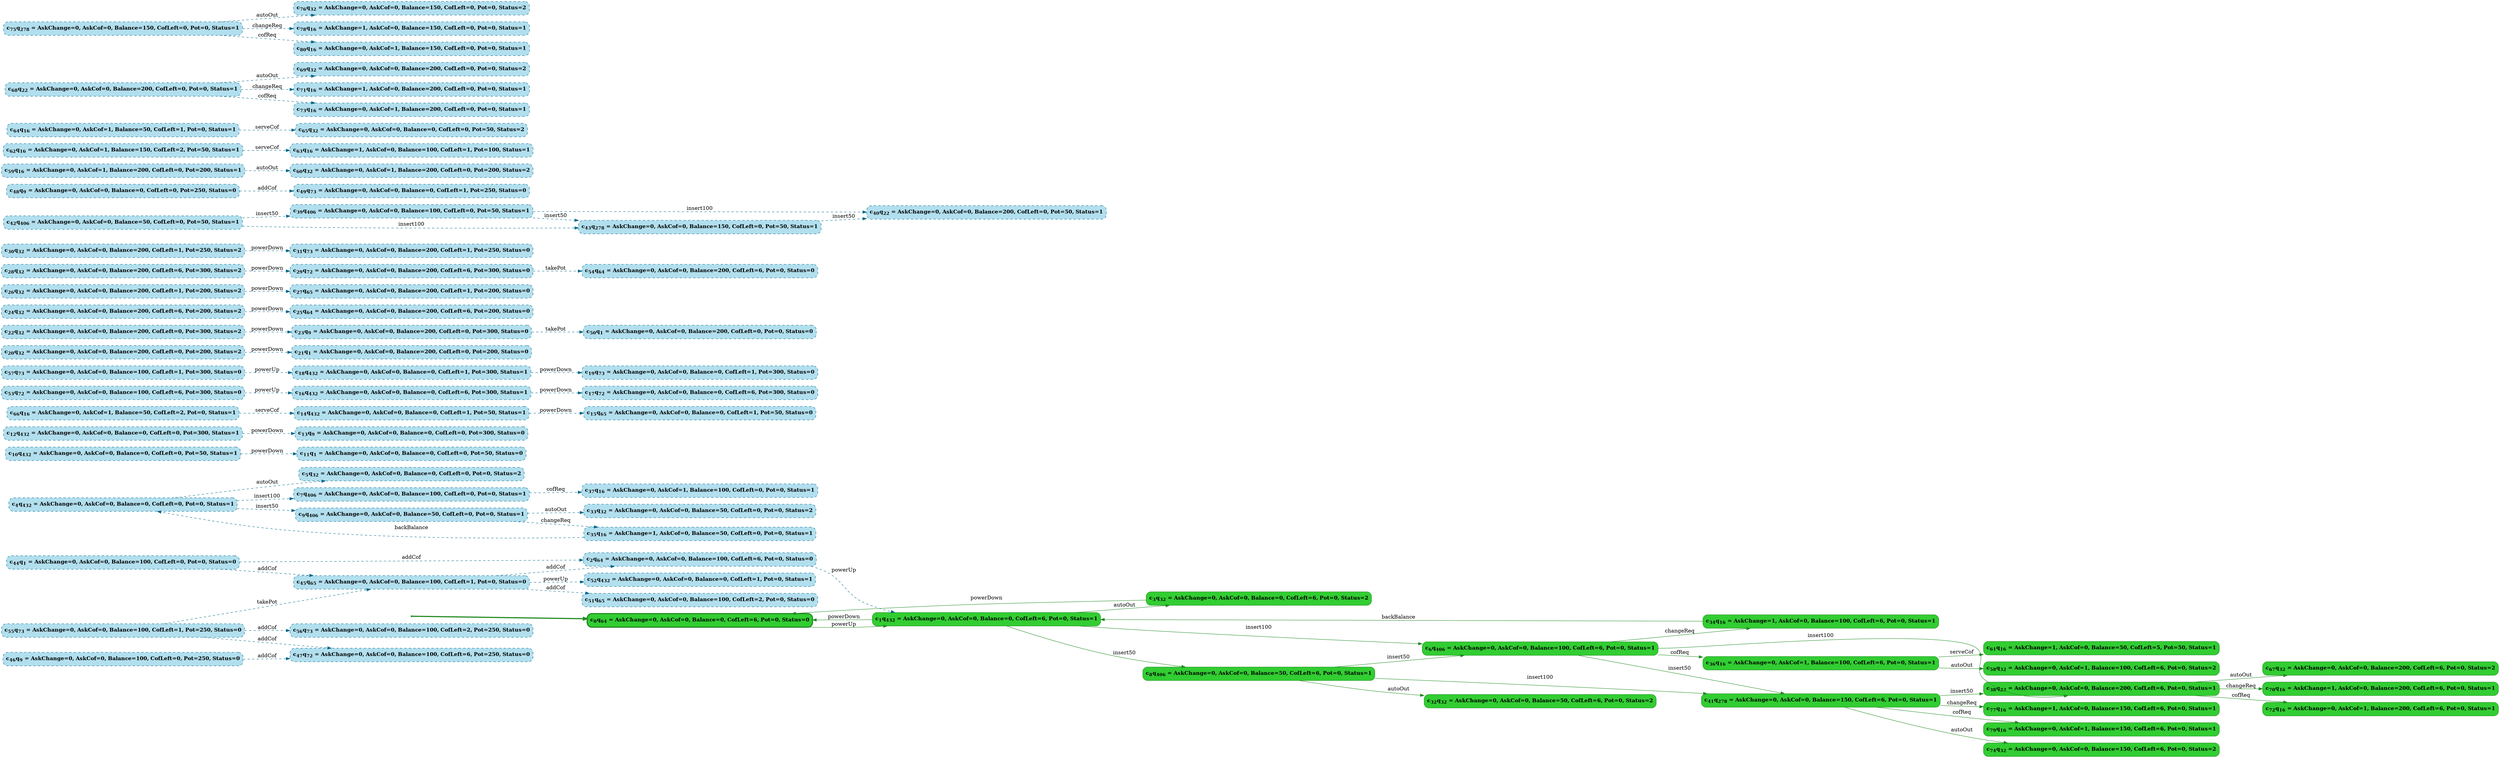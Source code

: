 digraph g {

	rankdir="LR"

	__invisible__[shape="point", color="forestgreen"]
	c0q64[label=<<b>c<sub>0</sub>q<sub>64</sub> = AskChange=0, AskCof=0, Balance=0, CofLeft=6, Pot=0, Status=0</b>>, shape="box", style="rounded, filled", fillcolor="limegreen", color="forestgreen", penwidth=3] // Initial
	c1q432[label=<<b>c<sub>1</sub>q<sub>432</sub> = AskChange=0, AskCof=0, Balance=0, CofLeft=6, Pot=0, Status=1</b>>, shape="box", style="rounded, filled", fillcolor="limegreen", color="forestgreen"]
	c3q32[label=<<b>c<sub>3</sub>q<sub>32</sub> = AskChange=0, AskCof=0, Balance=0, CofLeft=6, Pot=0, Status=2</b>>, shape="box", style="rounded, filled", fillcolor="limegreen", color="forestgreen"]
	c6q406[label=<<b>c<sub>6</sub>q<sub>406</sub> = AskChange=0, AskCof=0, Balance=100, CofLeft=6, Pot=0, Status=1</b>>, shape="box", style="rounded, filled", fillcolor="limegreen", color="forestgreen"]
	c34q16[label=<<b>c<sub>34</sub>q<sub>16</sub> = AskChange=1, AskCof=0, Balance=100, CofLeft=6, Pot=0, Status=1</b>>, shape="box", style="rounded, filled", fillcolor="limegreen", color="forestgreen"]
	c36q16[label=<<b>c<sub>36</sub>q<sub>16</sub> = AskChange=0, AskCof=1, Balance=100, CofLeft=6, Pot=0, Status=1</b>>, shape="box", style="rounded, filled", fillcolor="limegreen", color="forestgreen"]
	c58q32[label=<<b>c<sub>58</sub>q<sub>32</sub> = AskChange=0, AskCof=1, Balance=100, CofLeft=6, Pot=0, Status=2</b>>, shape="box", style="rounded, filled", fillcolor="limegreen", color="forestgreen"]
	c61q16[label=<<b>c<sub>61</sub>q<sub>16</sub> = AskChange=1, AskCof=0, Balance=50, CofLeft=5, Pot=50, Status=1</b>>, shape="box", style="rounded, filled", fillcolor="limegreen", color="forestgreen"]
	c38q22[label=<<b>c<sub>38</sub>q<sub>22</sub> = AskChange=0, AskCof=0, Balance=200, CofLeft=6, Pot=0, Status=1</b>>, shape="box", style="rounded, filled", fillcolor="limegreen", color="forestgreen"]
	c67q32[label=<<b>c<sub>67</sub>q<sub>32</sub> = AskChange=0, AskCof=0, Balance=200, CofLeft=6, Pot=0, Status=2</b>>, shape="box", style="rounded, filled", fillcolor="limegreen", color="forestgreen"]
	c70q16[label=<<b>c<sub>70</sub>q<sub>16</sub> = AskChange=1, AskCof=0, Balance=200, CofLeft=6, Pot=0, Status=1</b>>, shape="box", style="rounded, filled", fillcolor="limegreen", color="forestgreen"]
	c72q16[label=<<b>c<sub>72</sub>q<sub>16</sub> = AskChange=0, AskCof=1, Balance=200, CofLeft=6, Pot=0, Status=1</b>>, shape="box", style="rounded, filled", fillcolor="limegreen", color="forestgreen"]
	c41q278[label=<<b>c<sub>41</sub>q<sub>278</sub> = AskChange=0, AskCof=0, Balance=150, CofLeft=6, Pot=0, Status=1</b>>, shape="box", style="rounded, filled", fillcolor="limegreen", color="forestgreen"]
	c74q32[label=<<b>c<sub>74</sub>q<sub>32</sub> = AskChange=0, AskCof=0, Balance=150, CofLeft=6, Pot=0, Status=2</b>>, shape="box", style="rounded, filled", fillcolor="limegreen", color="forestgreen"]
	c77q16[label=<<b>c<sub>77</sub>q<sub>16</sub> = AskChange=1, AskCof=0, Balance=150, CofLeft=6, Pot=0, Status=1</b>>, shape="box", style="rounded, filled", fillcolor="limegreen", color="forestgreen"]
	c79q16[label=<<b>c<sub>79</sub>q<sub>16</sub> = AskChange=0, AskCof=1, Balance=150, CofLeft=6, Pot=0, Status=1</b>>, shape="box", style="rounded, filled", fillcolor="limegreen", color="forestgreen"]
	c8q406[label=<<b>c<sub>8</sub>q<sub>406</sub> = AskChange=0, AskCof=0, Balance=50, CofLeft=6, Pot=0, Status=1</b>>, shape="box", style="rounded, filled", fillcolor="limegreen", color="forestgreen"]
	c32q32[label=<<b>c<sub>32</sub>q<sub>32</sub> = AskChange=0, AskCof=0, Balance=50, CofLeft=6, Pot=0, Status=2</b>>, shape="box", style="rounded, filled", fillcolor="limegreen", color="forestgreen"]
	c2q64[label=<<b>c<sub>2</sub>q<sub>64</sub> = AskChange=0, AskCof=0, Balance=100, CofLeft=6, Pot=0, Status=0</b>>, shape="box", style="rounded, filled, dashed", fillcolor="lightblue2", color="deepskyblue4"]
	c4q432[label=<<b>c<sub>4</sub>q<sub>432</sub> = AskChange=0, AskCof=0, Balance=0, CofLeft=0, Pot=0, Status=1</b>>, shape="box", style="rounded, filled, dashed", fillcolor="lightblue2", color="deepskyblue4"]
	c5q32[label=<<b>c<sub>5</sub>q<sub>32</sub> = AskChange=0, AskCof=0, Balance=0, CofLeft=0, Pot=0, Status=2</b>>, shape="box", style="rounded, filled, dashed", fillcolor="lightblue2", color="deepskyblue4"]
	c7q406[label=<<b>c<sub>7</sub>q<sub>406</sub> = AskChange=0, AskCof=0, Balance=100, CofLeft=0, Pot=0, Status=1</b>>, shape="box", style="rounded, filled, dashed", fillcolor="lightblue2", color="deepskyblue4"]
	c9q406[label=<<b>c<sub>9</sub>q<sub>406</sub> = AskChange=0, AskCof=0, Balance=50, CofLeft=0, Pot=0, Status=1</b>>, shape="box", style="rounded, filled, dashed", fillcolor="lightblue2", color="deepskyblue4"]
	c10q432[label=<<b>c<sub>10</sub>q<sub>432</sub> = AskChange=0, AskCof=0, Balance=0, CofLeft=0, Pot=50, Status=1</b>>, shape="box", style="rounded, filled, dashed", fillcolor="lightblue2", color="deepskyblue4"]
	c11q1[label=<<b>c<sub>11</sub>q<sub>1</sub> = AskChange=0, AskCof=0, Balance=0, CofLeft=0, Pot=50, Status=0</b>>, shape="box", style="rounded, filled, dashed", fillcolor="lightblue2", color="deepskyblue4"]
	c12q432[label=<<b>c<sub>12</sub>q<sub>432</sub> = AskChange=0, AskCof=0, Balance=0, CofLeft=0, Pot=300, Status=1</b>>, shape="box", style="rounded, filled, dashed", fillcolor="lightblue2", color="deepskyblue4"]
	c13q9[label=<<b>c<sub>13</sub>q<sub>9</sub> = AskChange=0, AskCof=0, Balance=0, CofLeft=0, Pot=300, Status=0</b>>, shape="box", style="rounded, filled, dashed", fillcolor="lightblue2", color="deepskyblue4"]
	c14q432[label=<<b>c<sub>14</sub>q<sub>432</sub> = AskChange=0, AskCof=0, Balance=0, CofLeft=1, Pot=50, Status=1</b>>, shape="box", style="rounded, filled, dashed", fillcolor="lightblue2", color="deepskyblue4"]
	c15q65[label=<<b>c<sub>15</sub>q<sub>65</sub> = AskChange=0, AskCof=0, Balance=0, CofLeft=1, Pot=50, Status=0</b>>, shape="box", style="rounded, filled, dashed", fillcolor="lightblue2", color="deepskyblue4"]
	c16q432[label=<<b>c<sub>16</sub>q<sub>432</sub> = AskChange=0, AskCof=0, Balance=0, CofLeft=6, Pot=300, Status=1</b>>, shape="box", style="rounded, filled, dashed", fillcolor="lightblue2", color="deepskyblue4"]
	c17q72[label=<<b>c<sub>17</sub>q<sub>72</sub> = AskChange=0, AskCof=0, Balance=0, CofLeft=6, Pot=300, Status=0</b>>, shape="box", style="rounded, filled, dashed", fillcolor="lightblue2", color="deepskyblue4"]
	c18q432[label=<<b>c<sub>18</sub>q<sub>432</sub> = AskChange=0, AskCof=0, Balance=0, CofLeft=1, Pot=300, Status=1</b>>, shape="box", style="rounded, filled, dashed", fillcolor="lightblue2", color="deepskyblue4"]
	c19q73[label=<<b>c<sub>19</sub>q<sub>73</sub> = AskChange=0, AskCof=0, Balance=0, CofLeft=1, Pot=300, Status=0</b>>, shape="box", style="rounded, filled, dashed", fillcolor="lightblue2", color="deepskyblue4"]
	c20q32[label=<<b>c<sub>20</sub>q<sub>32</sub> = AskChange=0, AskCof=0, Balance=200, CofLeft=0, Pot=200, Status=2</b>>, shape="box", style="rounded, filled, dashed", fillcolor="lightblue2", color="deepskyblue4"]
	c21q1[label=<<b>c<sub>21</sub>q<sub>1</sub> = AskChange=0, AskCof=0, Balance=200, CofLeft=0, Pot=200, Status=0</b>>, shape="box", style="rounded, filled, dashed", fillcolor="lightblue2", color="deepskyblue4"]
	c22q32[label=<<b>c<sub>22</sub>q<sub>32</sub> = AskChange=0, AskCof=0, Balance=200, CofLeft=0, Pot=300, Status=2</b>>, shape="box", style="rounded, filled, dashed", fillcolor="lightblue2", color="deepskyblue4"]
	c23q9[label=<<b>c<sub>23</sub>q<sub>9</sub> = AskChange=0, AskCof=0, Balance=200, CofLeft=0, Pot=300, Status=0</b>>, shape="box", style="rounded, filled, dashed", fillcolor="lightblue2", color="deepskyblue4"]
	c24q32[label=<<b>c<sub>24</sub>q<sub>32</sub> = AskChange=0, AskCof=0, Balance=200, CofLeft=6, Pot=200, Status=2</b>>, shape="box", style="rounded, filled, dashed", fillcolor="lightblue2", color="deepskyblue4"]
	c25q64[label=<<b>c<sub>25</sub>q<sub>64</sub> = AskChange=0, AskCof=0, Balance=200, CofLeft=6, Pot=200, Status=0</b>>, shape="box", style="rounded, filled, dashed", fillcolor="lightblue2", color="deepskyblue4"]
	c26q32[label=<<b>c<sub>26</sub>q<sub>32</sub> = AskChange=0, AskCof=0, Balance=200, CofLeft=1, Pot=200, Status=2</b>>, shape="box", style="rounded, filled, dashed", fillcolor="lightblue2", color="deepskyblue4"]
	c27q65[label=<<b>c<sub>27</sub>q<sub>65</sub> = AskChange=0, AskCof=0, Balance=200, CofLeft=1, Pot=200, Status=0</b>>, shape="box", style="rounded, filled, dashed", fillcolor="lightblue2", color="deepskyblue4"]
	c28q32[label=<<b>c<sub>28</sub>q<sub>32</sub> = AskChange=0, AskCof=0, Balance=200, CofLeft=6, Pot=300, Status=2</b>>, shape="box", style="rounded, filled, dashed", fillcolor="lightblue2", color="deepskyblue4"]
	c29q72[label=<<b>c<sub>29</sub>q<sub>72</sub> = AskChange=0, AskCof=0, Balance=200, CofLeft=6, Pot=300, Status=0</b>>, shape="box", style="rounded, filled, dashed", fillcolor="lightblue2", color="deepskyblue4"]
	c30q32[label=<<b>c<sub>30</sub>q<sub>32</sub> = AskChange=0, AskCof=0, Balance=200, CofLeft=1, Pot=250, Status=2</b>>, shape="box", style="rounded, filled, dashed", fillcolor="lightblue2", color="deepskyblue4"]
	c31q73[label=<<b>c<sub>31</sub>q<sub>73</sub> = AskChange=0, AskCof=0, Balance=200, CofLeft=1, Pot=250, Status=0</b>>, shape="box", style="rounded, filled, dashed", fillcolor="lightblue2", color="deepskyblue4"]
	c33q32[label=<<b>c<sub>33</sub>q<sub>32</sub> = AskChange=0, AskCof=0, Balance=50, CofLeft=0, Pot=0, Status=2</b>>, shape="box", style="rounded, filled, dashed", fillcolor="lightblue2", color="deepskyblue4"]
	c35q16[label=<<b>c<sub>35</sub>q<sub>16</sub> = AskChange=1, AskCof=0, Balance=50, CofLeft=0, Pot=0, Status=1</b>>, shape="box", style="rounded, filled, dashed", fillcolor="lightblue2", color="deepskyblue4"]
	c37q16[label=<<b>c<sub>37</sub>q<sub>16</sub> = AskChange=0, AskCof=1, Balance=100, CofLeft=0, Pot=0, Status=1</b>>, shape="box", style="rounded, filled, dashed", fillcolor="lightblue2", color="deepskyblue4"]
	c39q406[label=<<b>c<sub>39</sub>q<sub>406</sub> = AskChange=0, AskCof=0, Balance=100, CofLeft=0, Pot=50, Status=1</b>>, shape="box", style="rounded, filled, dashed", fillcolor="lightblue2", color="deepskyblue4"]
	c40q22[label=<<b>c<sub>40</sub>q<sub>22</sub> = AskChange=0, AskCof=0, Balance=200, CofLeft=0, Pot=50, Status=1</b>>, shape="box", style="rounded, filled, dashed", fillcolor="lightblue2", color="deepskyblue4"]
	c42q406[label=<<b>c<sub>42</sub>q<sub>406</sub> = AskChange=0, AskCof=0, Balance=50, CofLeft=0, Pot=50, Status=1</b>>, shape="box", style="rounded, filled, dashed", fillcolor="lightblue2", color="deepskyblue4"]
	c43q278[label=<<b>c<sub>43</sub>q<sub>278</sub> = AskChange=0, AskCof=0, Balance=150, CofLeft=0, Pot=50, Status=1</b>>, shape="box", style="rounded, filled, dashed", fillcolor="lightblue2", color="deepskyblue4"]
	c44q1[label=<<b>c<sub>44</sub>q<sub>1</sub> = AskChange=0, AskCof=0, Balance=100, CofLeft=0, Pot=0, Status=0</b>>, shape="box", style="rounded, filled, dashed", fillcolor="lightblue2", color="deepskyblue4"]
	c45q65[label=<<b>c<sub>45</sub>q<sub>65</sub> = AskChange=0, AskCof=0, Balance=100, CofLeft=1, Pot=0, Status=0</b>>, shape="box", style="rounded, filled, dashed", fillcolor="lightblue2", color="deepskyblue4"]
	c46q9[label=<<b>c<sub>46</sub>q<sub>9</sub> = AskChange=0, AskCof=0, Balance=100, CofLeft=0, Pot=250, Status=0</b>>, shape="box", style="rounded, filled, dashed", fillcolor="lightblue2", color="deepskyblue4"]
	c47q72[label=<<b>c<sub>47</sub>q<sub>72</sub> = AskChange=0, AskCof=0, Balance=100, CofLeft=6, Pot=250, Status=0</b>>, shape="box", style="rounded, filled, dashed", fillcolor="lightblue2", color="deepskyblue4"]
	c48q9[label=<<b>c<sub>48</sub>q<sub>9</sub> = AskChange=0, AskCof=0, Balance=0, CofLeft=0, Pot=250, Status=0</b>>, shape="box", style="rounded, filled, dashed", fillcolor="lightblue2", color="deepskyblue4"]
	c49q73[label=<<b>c<sub>49</sub>q<sub>73</sub> = AskChange=0, AskCof=0, Balance=0, CofLeft=1, Pot=250, Status=0</b>>, shape="box", style="rounded, filled, dashed", fillcolor="lightblue2", color="deepskyblue4"]
	c50q1[label=<<b>c<sub>50</sub>q<sub>1</sub> = AskChange=0, AskCof=0, Balance=200, CofLeft=0, Pot=0, Status=0</b>>, shape="box", style="rounded, filled, dashed", fillcolor="lightblue2", color="deepskyblue4"]
	c51q65[label=<<b>c<sub>51</sub>q<sub>65</sub> = AskChange=0, AskCof=0, Balance=100, CofLeft=2, Pot=0, Status=0</b>>, shape="box", style="rounded, filled, dashed", fillcolor="lightblue2", color="deepskyblue4"]
	c52q432[label=<<b>c<sub>52</sub>q<sub>432</sub> = AskChange=0, AskCof=0, Balance=0, CofLeft=1, Pot=0, Status=1</b>>, shape="box", style="rounded, filled, dashed", fillcolor="lightblue2", color="deepskyblue4"]
	c53q72[label=<<b>c<sub>53</sub>q<sub>72</sub> = AskChange=0, AskCof=0, Balance=100, CofLeft=6, Pot=300, Status=0</b>>, shape="box", style="rounded, filled, dashed", fillcolor="lightblue2", color="deepskyblue4"]
	c54q64[label=<<b>c<sub>54</sub>q<sub>64</sub> = AskChange=0, AskCof=0, Balance=200, CofLeft=6, Pot=0, Status=0</b>>, shape="box", style="rounded, filled, dashed", fillcolor="lightblue2", color="deepskyblue4"]
	c55q73[label=<<b>c<sub>55</sub>q<sub>73</sub> = AskChange=0, AskCof=0, Balance=100, CofLeft=1, Pot=250, Status=0</b>>, shape="box", style="rounded, filled, dashed", fillcolor="lightblue2", color="deepskyblue4"]
	c56q73[label=<<b>c<sub>56</sub>q<sub>73</sub> = AskChange=0, AskCof=0, Balance=100, CofLeft=2, Pot=250, Status=0</b>>, shape="box", style="rounded, filled, dashed", fillcolor="lightblue2", color="deepskyblue4"]
	c57q73[label=<<b>c<sub>57</sub>q<sub>73</sub> = AskChange=0, AskCof=0, Balance=100, CofLeft=1, Pot=300, Status=0</b>>, shape="box", style="rounded, filled, dashed", fillcolor="lightblue2", color="deepskyblue4"]
	c59q16[label=<<b>c<sub>59</sub>q<sub>16</sub> = AskChange=0, AskCof=1, Balance=200, CofLeft=0, Pot=200, Status=1</b>>, shape="box", style="rounded, filled, dashed", fillcolor="lightblue2", color="deepskyblue4"]
	c60q32[label=<<b>c<sub>60</sub>q<sub>32</sub> = AskChange=0, AskCof=1, Balance=200, CofLeft=0, Pot=200, Status=2</b>>, shape="box", style="rounded, filled, dashed", fillcolor="lightblue2", color="deepskyblue4"]
	c62q16[label=<<b>c<sub>62</sub>q<sub>16</sub> = AskChange=0, AskCof=1, Balance=150, CofLeft=2, Pot=50, Status=1</b>>, shape="box", style="rounded, filled, dashed", fillcolor="lightblue2", color="deepskyblue4"]
	c63q16[label=<<b>c<sub>63</sub>q<sub>16</sub> = AskChange=1, AskCof=0, Balance=100, CofLeft=1, Pot=100, Status=1</b>>, shape="box", style="rounded, filled, dashed", fillcolor="lightblue2", color="deepskyblue4"]
	c64q16[label=<<b>c<sub>64</sub>q<sub>16</sub> = AskChange=0, AskCof=1, Balance=50, CofLeft=1, Pot=0, Status=1</b>>, shape="box", style="rounded, filled, dashed", fillcolor="lightblue2", color="deepskyblue4"]
	c65q32[label=<<b>c<sub>65</sub>q<sub>32</sub> = AskChange=0, AskCof=0, Balance=0, CofLeft=0, Pot=50, Status=2</b>>, shape="box", style="rounded, filled, dashed", fillcolor="lightblue2", color="deepskyblue4"]
	c66q16[label=<<b>c<sub>66</sub>q<sub>16</sub> = AskChange=0, AskCof=1, Balance=50, CofLeft=2, Pot=0, Status=1</b>>, shape="box", style="rounded, filled, dashed", fillcolor="lightblue2", color="deepskyblue4"]
	c68q22[label=<<b>c<sub>68</sub>q<sub>22</sub> = AskChange=0, AskCof=0, Balance=200, CofLeft=0, Pot=0, Status=1</b>>, shape="box", style="rounded, filled, dashed", fillcolor="lightblue2", color="deepskyblue4"]
	c69q32[label=<<b>c<sub>69</sub>q<sub>32</sub> = AskChange=0, AskCof=0, Balance=200, CofLeft=0, Pot=0, Status=2</b>>, shape="box", style="rounded, filled, dashed", fillcolor="lightblue2", color="deepskyblue4"]
	c71q16[label=<<b>c<sub>71</sub>q<sub>16</sub> = AskChange=1, AskCof=0, Balance=200, CofLeft=0, Pot=0, Status=1</b>>, shape="box", style="rounded, filled, dashed", fillcolor="lightblue2", color="deepskyblue4"]
	c73q16[label=<<b>c<sub>73</sub>q<sub>16</sub> = AskChange=0, AskCof=1, Balance=200, CofLeft=0, Pot=0, Status=1</b>>, shape="box", style="rounded, filled, dashed", fillcolor="lightblue2", color="deepskyblue4"]
	c75q278[label=<<b>c<sub>75</sub>q<sub>278</sub> = AskChange=0, AskCof=0, Balance=150, CofLeft=0, Pot=0, Status=1</b>>, shape="box", style="rounded, filled, dashed", fillcolor="lightblue2", color="deepskyblue4"]
	c76q32[label=<<b>c<sub>76</sub>q<sub>32</sub> = AskChange=0, AskCof=0, Balance=150, CofLeft=0, Pot=0, Status=2</b>>, shape="box", style="rounded, filled, dashed", fillcolor="lightblue2", color="deepskyblue4"]
	c78q16[label=<<b>c<sub>78</sub>q<sub>16</sub> = AskChange=1, AskCof=0, Balance=150, CofLeft=0, Pot=0, Status=1</b>>, shape="box", style="rounded, filled, dashed", fillcolor="lightblue2", color="deepskyblue4"]
	c80q16[label=<<b>c<sub>80</sub>q<sub>16</sub> = AskChange=0, AskCof=1, Balance=150, CofLeft=0, Pot=0, Status=1</b>>, shape="box", style="rounded, filled, dashed", fillcolor="lightblue2", color="deepskyblue4"]

	__invisible__ -> c0q64[penwidth=3, color="forestgreen"]
	c0q64 -> c1q432[label=<powerUp>, color="forestgreen"]
	c1q432 -> c3q32[label=<autoOut>, color="forestgreen"]
	c3q32 -> c0q64[label=<powerDown>, color="forestgreen"]
	c1q432 -> c6q406[label=<insert100>, color="forestgreen"]
	c6q406 -> c34q16[label=<changeReq>, color="forestgreen"]
	c34q16 -> c1q432[label=<backBalance>, color="forestgreen"]
	c6q406 -> c36q16[label=<cofReq>, color="forestgreen"]
	c36q16 -> c58q32[label=<autoOut>, color="forestgreen"]
	c36q16 -> c61q16[label=<serveCof>, color="forestgreen"]
	c6q406 -> c38q22[label=<insert100>, color="forestgreen"]
	c38q22 -> c67q32[label=<autoOut>, color="forestgreen"]
	c38q22 -> c70q16[label=<changeReq>, color="forestgreen"]
	c38q22 -> c72q16[label=<cofReq>, color="forestgreen"]
	c6q406 -> c41q278[label=<insert50>, color="forestgreen"]
	c41q278 -> c74q32[label=<autoOut>, color="forestgreen"]
	c41q278 -> c77q16[label=<changeReq>, color="forestgreen"]
	c41q278 -> c79q16[label=<cofReq>, color="forestgreen"]
	c41q278 -> c38q22[label=<insert50>, color="forestgreen"]
	c1q432 -> c8q406[label=<insert50>, color="forestgreen"]
	c8q406 -> c32q32[label=<autoOut>, color="forestgreen"]
	c8q406 -> c41q278[label=<insert100>, color="forestgreen"]
	c8q406 -> c6q406[label=<insert50>, color="forestgreen"]
	c1q432 -> c0q64[label=<powerDown>, color="forestgreen"]
	c2q64 -> c1q432[label=<powerUp>, color="deepskyblue4", style="dashed"]
	c4q432 -> c5q32[label=<autoOut>, color="deepskyblue4", style="dashed"]
	c4q432 -> c7q406[label=<insert100>, color="deepskyblue4", style="dashed"]
	c4q432 -> c9q406[label=<insert50>, color="deepskyblue4", style="dashed"]
	c10q432 -> c11q1[label=<powerDown>, color="deepskyblue4", style="dashed"]
	c12q432 -> c13q9[label=<powerDown>, color="deepskyblue4", style="dashed"]
	c14q432 -> c15q65[label=<powerDown>, color="deepskyblue4", style="dashed"]
	c16q432 -> c17q72[label=<powerDown>, color="deepskyblue4", style="dashed"]
	c18q432 -> c19q73[label=<powerDown>, color="deepskyblue4", style="dashed"]
	c20q32 -> c21q1[label=<powerDown>, color="deepskyblue4", style="dashed"]
	c22q32 -> c23q9[label=<powerDown>, color="deepskyblue4", style="dashed"]
	c24q32 -> c25q64[label=<powerDown>, color="deepskyblue4", style="dashed"]
	c26q32 -> c27q65[label=<powerDown>, color="deepskyblue4", style="dashed"]
	c28q32 -> c29q72[label=<powerDown>, color="deepskyblue4", style="dashed"]
	c30q32 -> c31q73[label=<powerDown>, color="deepskyblue4", style="dashed"]
	c9q406 -> c33q32[label=<autoOut>, color="deepskyblue4", style="dashed"]
	c9q406 -> c35q16[label=<changeReq>, color="deepskyblue4", style="dashed"]
	c7q406 -> c37q16[label=<cofReq>, color="deepskyblue4", style="dashed"]
	c39q406 -> c40q22[label=<insert100>, color="deepskyblue4", style="dashed"]
	c42q406 -> c43q278[label=<insert100>, color="deepskyblue4", style="dashed"]
	c42q406 -> c39q406[label=<insert50>, color="deepskyblue4", style="dashed"]
	c39q406 -> c43q278[label=<insert50>, color="deepskyblue4", style="dashed"]
	c44q1 -> c2q64[label=<addCof>, color="deepskyblue4", style="dashed"]
	c44q1 -> c45q65[label=<addCof>, color="deepskyblue4", style="dashed"]
	c46q9 -> c47q72[label=<addCof>, color="deepskyblue4", style="dashed"]
	c48q9 -> c49q73[label=<addCof>, color="deepskyblue4", style="dashed"]
	c23q9 -> c50q1[label=<takePot>, color="deepskyblue4", style="dashed"]
	c45q65 -> c51q65[label=<addCof>, color="deepskyblue4", style="dashed"]
	c45q65 -> c2q64[label=<addCof>, color="deepskyblue4", style="dashed"]
	c45q65 -> c52q432[label=<powerUp>, color="deepskyblue4", style="dashed"]
	c53q72 -> c16q432[label=<powerUp>, color="deepskyblue4", style="dashed"]
	c29q72 -> c54q64[label=<takePot>, color="deepskyblue4", style="dashed"]
	c55q73 -> c56q73[label=<addCof>, color="deepskyblue4", style="dashed"]
	c55q73 -> c47q72[label=<addCof>, color="deepskyblue4", style="dashed"]
	c57q73 -> c18q432[label=<powerUp>, color="deepskyblue4", style="dashed"]
	c55q73 -> c45q65[label=<takePot>, color="deepskyblue4", style="dashed"]
	c59q16 -> c60q32[label=<autoOut>, color="deepskyblue4", style="dashed"]
	c35q16 -> c4q432[label=<backBalance>, color="deepskyblue4", style="dashed"]
	c62q16 -> c63q16[label=<serveCof>, color="deepskyblue4", style="dashed"]
	c64q16 -> c65q32[label=<serveCof>, color="deepskyblue4", style="dashed"]
	c66q16 -> c14q432[label=<serveCof>, color="deepskyblue4", style="dashed"]
	c68q22 -> c69q32[label=<autoOut>, color="deepskyblue4", style="dashed"]
	c68q22 -> c71q16[label=<changeReq>, color="deepskyblue4", style="dashed"]
	c68q22 -> c73q16[label=<cofReq>, color="deepskyblue4", style="dashed"]
	c75q278 -> c76q32[label=<autoOut>, color="deepskyblue4", style="dashed"]
	c75q278 -> c78q16[label=<changeReq>, color="deepskyblue4", style="dashed"]
	c75q278 -> c80q16[label=<cofReq>, color="deepskyblue4", style="dashed"]
	c43q278 -> c40q22[label=<insert50>, color="deepskyblue4", style="dashed"]

}
